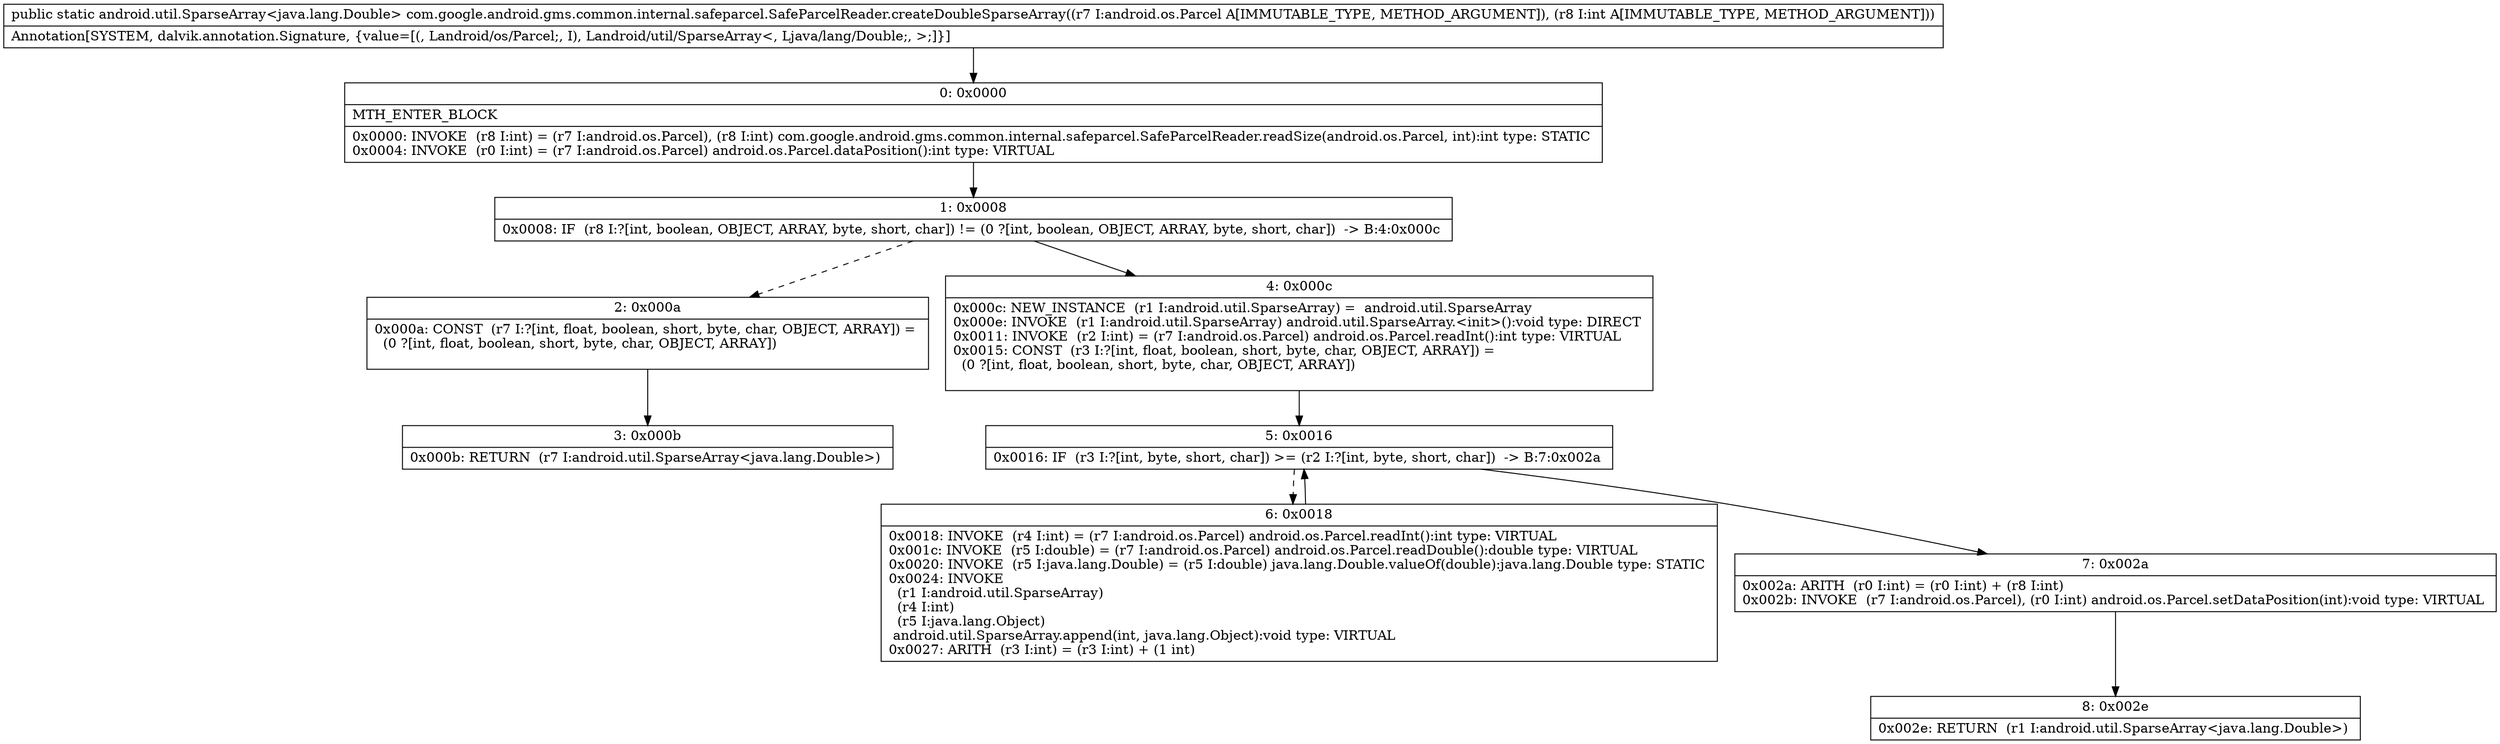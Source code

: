 digraph "CFG forcom.google.android.gms.common.internal.safeparcel.SafeParcelReader.createDoubleSparseArray(Landroid\/os\/Parcel;I)Landroid\/util\/SparseArray;" {
Node_0 [shape=record,label="{0\:\ 0x0000|MTH_ENTER_BLOCK\l|0x0000: INVOKE  (r8 I:int) = (r7 I:android.os.Parcel), (r8 I:int) com.google.android.gms.common.internal.safeparcel.SafeParcelReader.readSize(android.os.Parcel, int):int type: STATIC \l0x0004: INVOKE  (r0 I:int) = (r7 I:android.os.Parcel) android.os.Parcel.dataPosition():int type: VIRTUAL \l}"];
Node_1 [shape=record,label="{1\:\ 0x0008|0x0008: IF  (r8 I:?[int, boolean, OBJECT, ARRAY, byte, short, char]) != (0 ?[int, boolean, OBJECT, ARRAY, byte, short, char])  \-\> B:4:0x000c \l}"];
Node_2 [shape=record,label="{2\:\ 0x000a|0x000a: CONST  (r7 I:?[int, float, boolean, short, byte, char, OBJECT, ARRAY]) = \l  (0 ?[int, float, boolean, short, byte, char, OBJECT, ARRAY])\l \l}"];
Node_3 [shape=record,label="{3\:\ 0x000b|0x000b: RETURN  (r7 I:android.util.SparseArray\<java.lang.Double\>) \l}"];
Node_4 [shape=record,label="{4\:\ 0x000c|0x000c: NEW_INSTANCE  (r1 I:android.util.SparseArray) =  android.util.SparseArray \l0x000e: INVOKE  (r1 I:android.util.SparseArray) android.util.SparseArray.\<init\>():void type: DIRECT \l0x0011: INVOKE  (r2 I:int) = (r7 I:android.os.Parcel) android.os.Parcel.readInt():int type: VIRTUAL \l0x0015: CONST  (r3 I:?[int, float, boolean, short, byte, char, OBJECT, ARRAY]) = \l  (0 ?[int, float, boolean, short, byte, char, OBJECT, ARRAY])\l \l}"];
Node_5 [shape=record,label="{5\:\ 0x0016|0x0016: IF  (r3 I:?[int, byte, short, char]) \>= (r2 I:?[int, byte, short, char])  \-\> B:7:0x002a \l}"];
Node_6 [shape=record,label="{6\:\ 0x0018|0x0018: INVOKE  (r4 I:int) = (r7 I:android.os.Parcel) android.os.Parcel.readInt():int type: VIRTUAL \l0x001c: INVOKE  (r5 I:double) = (r7 I:android.os.Parcel) android.os.Parcel.readDouble():double type: VIRTUAL \l0x0020: INVOKE  (r5 I:java.lang.Double) = (r5 I:double) java.lang.Double.valueOf(double):java.lang.Double type: STATIC \l0x0024: INVOKE  \l  (r1 I:android.util.SparseArray)\l  (r4 I:int)\l  (r5 I:java.lang.Object)\l android.util.SparseArray.append(int, java.lang.Object):void type: VIRTUAL \l0x0027: ARITH  (r3 I:int) = (r3 I:int) + (1 int) \l}"];
Node_7 [shape=record,label="{7\:\ 0x002a|0x002a: ARITH  (r0 I:int) = (r0 I:int) + (r8 I:int) \l0x002b: INVOKE  (r7 I:android.os.Parcel), (r0 I:int) android.os.Parcel.setDataPosition(int):void type: VIRTUAL \l}"];
Node_8 [shape=record,label="{8\:\ 0x002e|0x002e: RETURN  (r1 I:android.util.SparseArray\<java.lang.Double\>) \l}"];
MethodNode[shape=record,label="{public static android.util.SparseArray\<java.lang.Double\> com.google.android.gms.common.internal.safeparcel.SafeParcelReader.createDoubleSparseArray((r7 I:android.os.Parcel A[IMMUTABLE_TYPE, METHOD_ARGUMENT]), (r8 I:int A[IMMUTABLE_TYPE, METHOD_ARGUMENT]))  | Annotation[SYSTEM, dalvik.annotation.Signature, \{value=[(, Landroid\/os\/Parcel;, I), Landroid\/util\/SparseArray\<, Ljava\/lang\/Double;, \>;]\}]\l}"];
MethodNode -> Node_0;
Node_0 -> Node_1;
Node_1 -> Node_2[style=dashed];
Node_1 -> Node_4;
Node_2 -> Node_3;
Node_4 -> Node_5;
Node_5 -> Node_6[style=dashed];
Node_5 -> Node_7;
Node_6 -> Node_5;
Node_7 -> Node_8;
}

